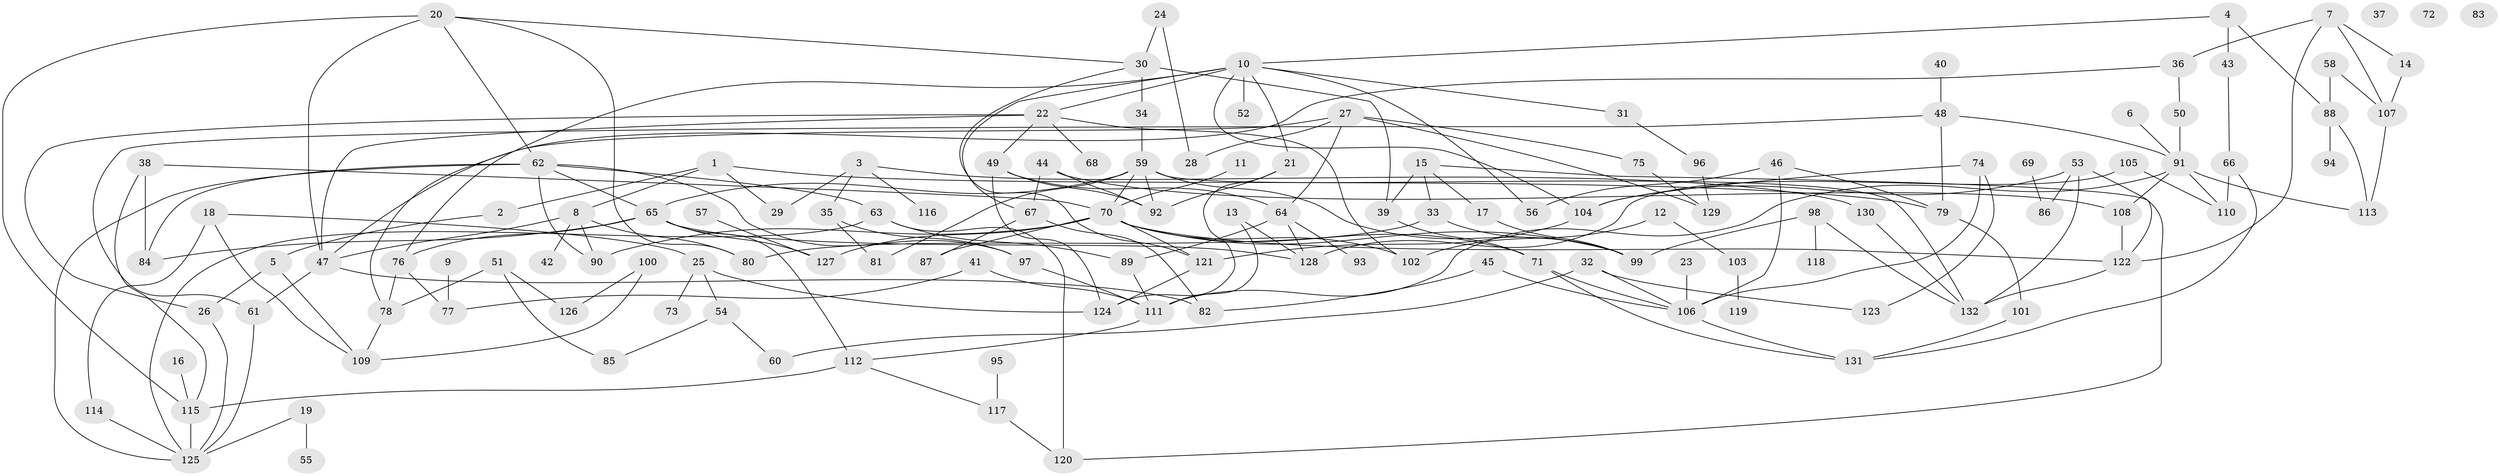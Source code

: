 // coarse degree distribution, {4: 0.13043478260869565, 3: 0.2608695652173913, 10: 0.010869565217391304, 6: 0.05434782608695652, 5: 0.11956521739130435, 1: 0.11956521739130435, 2: 0.1956521739130435, 9: 0.010869565217391304, 7: 0.043478260869565216, 0: 0.03260869565217391, 12: 0.010869565217391304, 11: 0.010869565217391304}
// Generated by graph-tools (version 1.1) at 2025/23/03/03/25 07:23:26]
// undirected, 132 vertices, 203 edges
graph export_dot {
graph [start="1"]
  node [color=gray90,style=filled];
  1;
  2;
  3;
  4;
  5;
  6;
  7;
  8;
  9;
  10;
  11;
  12;
  13;
  14;
  15;
  16;
  17;
  18;
  19;
  20;
  21;
  22;
  23;
  24;
  25;
  26;
  27;
  28;
  29;
  30;
  31;
  32;
  33;
  34;
  35;
  36;
  37;
  38;
  39;
  40;
  41;
  42;
  43;
  44;
  45;
  46;
  47;
  48;
  49;
  50;
  51;
  52;
  53;
  54;
  55;
  56;
  57;
  58;
  59;
  60;
  61;
  62;
  63;
  64;
  65;
  66;
  67;
  68;
  69;
  70;
  71;
  72;
  73;
  74;
  75;
  76;
  77;
  78;
  79;
  80;
  81;
  82;
  83;
  84;
  85;
  86;
  87;
  88;
  89;
  90;
  91;
  92;
  93;
  94;
  95;
  96;
  97;
  98;
  99;
  100;
  101;
  102;
  103;
  104;
  105;
  106;
  107;
  108;
  109;
  110;
  111;
  112;
  113;
  114;
  115;
  116;
  117;
  118;
  119;
  120;
  121;
  122;
  123;
  124;
  125;
  126;
  127;
  128;
  129;
  130;
  131;
  132;
  1 -- 2;
  1 -- 8;
  1 -- 29;
  1 -- 79;
  2 -- 5;
  3 -- 29;
  3 -- 35;
  3 -- 116;
  3 -- 130;
  4 -- 10;
  4 -- 43;
  4 -- 88;
  5 -- 26;
  5 -- 109;
  6 -- 91;
  7 -- 14;
  7 -- 36;
  7 -- 107;
  7 -- 122;
  8 -- 42;
  8 -- 47;
  8 -- 80;
  8 -- 90;
  9 -- 77;
  10 -- 21;
  10 -- 22;
  10 -- 31;
  10 -- 52;
  10 -- 56;
  10 -- 67;
  10 -- 76;
  10 -- 104;
  11 -- 70;
  12 -- 102;
  12 -- 103;
  13 -- 111;
  13 -- 128;
  14 -- 107;
  15 -- 17;
  15 -- 33;
  15 -- 39;
  15 -- 120;
  16 -- 115;
  17 -- 99;
  18 -- 25;
  18 -- 109;
  18 -- 114;
  19 -- 55;
  19 -- 125;
  20 -- 30;
  20 -- 47;
  20 -- 62;
  20 -- 80;
  20 -- 115;
  21 -- 92;
  21 -- 124;
  22 -- 26;
  22 -- 47;
  22 -- 49;
  22 -- 68;
  22 -- 102;
  23 -- 106;
  24 -- 28;
  24 -- 30;
  25 -- 54;
  25 -- 73;
  25 -- 124;
  26 -- 125;
  27 -- 28;
  27 -- 64;
  27 -- 75;
  27 -- 78;
  27 -- 129;
  30 -- 34;
  30 -- 39;
  30 -- 121;
  31 -- 96;
  32 -- 60;
  32 -- 106;
  32 -- 123;
  33 -- 80;
  33 -- 99;
  34 -- 59;
  35 -- 81;
  35 -- 97;
  36 -- 47;
  36 -- 50;
  38 -- 70;
  38 -- 84;
  38 -- 115;
  39 -- 71;
  40 -- 48;
  41 -- 77;
  41 -- 111;
  43 -- 66;
  44 -- 67;
  44 -- 92;
  44 -- 108;
  45 -- 82;
  45 -- 106;
  46 -- 56;
  46 -- 79;
  46 -- 106;
  47 -- 61;
  47 -- 82;
  48 -- 61;
  48 -- 79;
  48 -- 91;
  49 -- 64;
  49 -- 92;
  49 -- 124;
  50 -- 91;
  51 -- 78;
  51 -- 85;
  51 -- 126;
  53 -- 86;
  53 -- 104;
  53 -- 122;
  53 -- 132;
  54 -- 60;
  54 -- 85;
  57 -- 127;
  58 -- 88;
  58 -- 107;
  59 -- 65;
  59 -- 70;
  59 -- 81;
  59 -- 92;
  59 -- 99;
  59 -- 132;
  61 -- 125;
  62 -- 63;
  62 -- 65;
  62 -- 84;
  62 -- 90;
  62 -- 97;
  62 -- 125;
  63 -- 89;
  63 -- 120;
  63 -- 125;
  64 -- 89;
  64 -- 93;
  64 -- 128;
  65 -- 76;
  65 -- 84;
  65 -- 112;
  65 -- 127;
  65 -- 128;
  66 -- 110;
  66 -- 131;
  67 -- 82;
  67 -- 87;
  69 -- 86;
  70 -- 71;
  70 -- 87;
  70 -- 90;
  70 -- 99;
  70 -- 102;
  70 -- 121;
  70 -- 122;
  70 -- 127;
  71 -- 106;
  71 -- 131;
  74 -- 104;
  74 -- 106;
  74 -- 123;
  75 -- 129;
  76 -- 77;
  76 -- 78;
  78 -- 109;
  79 -- 101;
  88 -- 94;
  88 -- 113;
  89 -- 111;
  91 -- 108;
  91 -- 110;
  91 -- 111;
  91 -- 113;
  95 -- 117;
  96 -- 129;
  97 -- 111;
  98 -- 99;
  98 -- 118;
  98 -- 132;
  100 -- 109;
  100 -- 126;
  101 -- 131;
  103 -- 119;
  104 -- 121;
  105 -- 110;
  105 -- 128;
  106 -- 131;
  107 -- 113;
  108 -- 122;
  111 -- 112;
  112 -- 115;
  112 -- 117;
  114 -- 125;
  115 -- 125;
  117 -- 120;
  121 -- 124;
  122 -- 132;
  130 -- 132;
}
